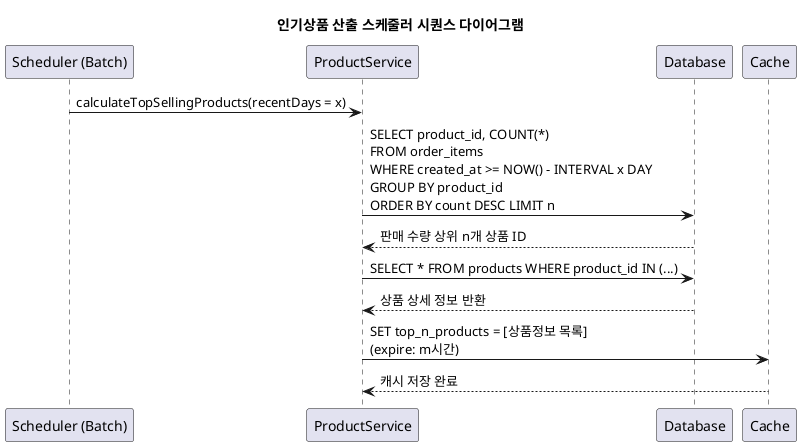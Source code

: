@startuml
title 인기상품 산출 스케줄러 시퀀스 다이어그램

participant "Scheduler (Batch)" as Scheduler
participant "ProductService" as Product
participant Database
participant "Cache" as Cache

Scheduler -> Product : calculateTopSellingProducts(recentDays = x)

Product -> Database : SELECT product_id, COUNT(*)\nFROM order_items\nWHERE created_at >= NOW() - INTERVAL x DAY\nGROUP BY product_id\nORDER BY count DESC LIMIT n
Database --> Product : 판매 수량 상위 n개 상품 ID

Product -> Database : SELECT * FROM products WHERE product_id IN (...)
Database --> Product : 상품 상세 정보 반환

Product -> Cache : SET top_n_products = [상품정보 목록]\n(expire: m시간)
Cache --> Product : 캐시 저장 완료

@enduml
